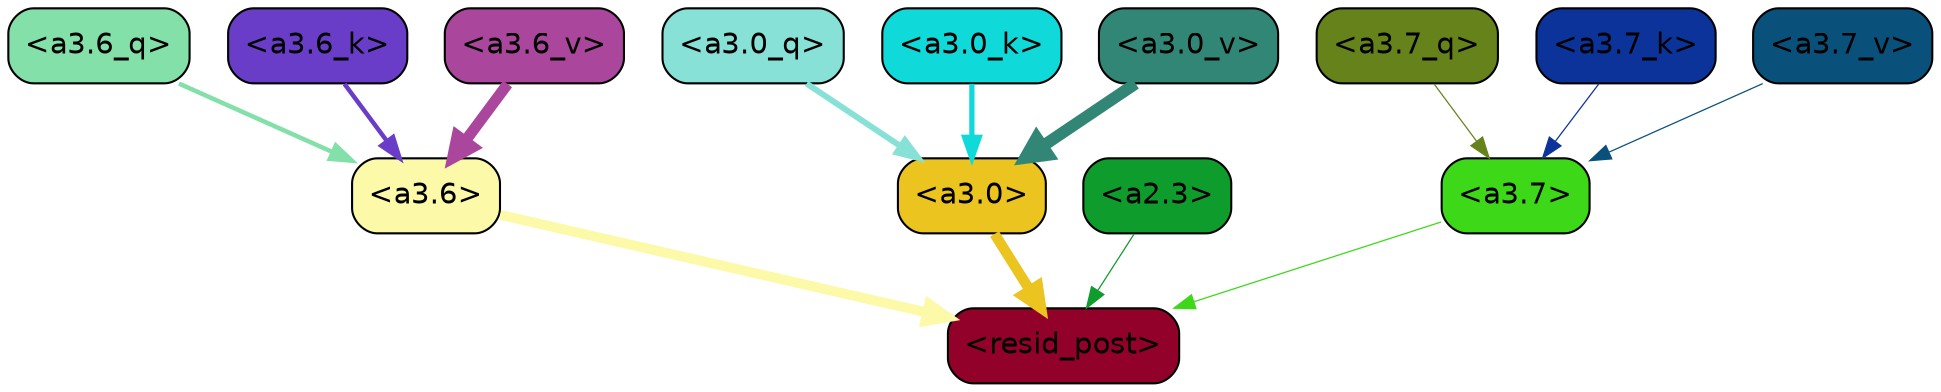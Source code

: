 strict digraph "" {
	graph [bgcolor=transparent,
		layout=dot,
		overlap=false,
		splines=true
	];
	"<a3.7>"	[color=black,
		fillcolor="#3dd817",
		fontname=Helvetica,
		shape=box,
		style="filled, rounded"];
	"<resid_post>"	[color=black,
		fillcolor="#91012a",
		fontname=Helvetica,
		shape=box,
		style="filled, rounded"];
	"<a3.7>" -> "<resid_post>"	[color="#3dd817",
		penwidth=0.6];
	"<a3.6>"	[color=black,
		fillcolor="#fcfaa8",
		fontname=Helvetica,
		shape=box,
		style="filled, rounded"];
	"<a3.6>" -> "<resid_post>"	[color="#fcfaa8",
		penwidth=4.749041676521301];
	"<a3.0>"	[color=black,
		fillcolor="#ebc41f",
		fontname=Helvetica,
		shape=box,
		style="filled, rounded"];
	"<a3.0>" -> "<resid_post>"	[color="#ebc41f",
		penwidth=5.004215121269226];
	"<a2.3>"	[color=black,
		fillcolor="#0e9c2d",
		fontname=Helvetica,
		shape=box,
		style="filled, rounded"];
	"<a2.3>" -> "<resid_post>"	[color="#0e9c2d",
		penwidth=0.6];
	"<a3.7_q>"	[color=black,
		fillcolor="#65831a",
		fontname=Helvetica,
		shape=box,
		style="filled, rounded"];
	"<a3.7_q>" -> "<a3.7>"	[color="#65831a",
		penwidth=0.6];
	"<a3.6_q>"	[color=black,
		fillcolor="#82e0a8",
		fontname=Helvetica,
		shape=box,
		style="filled, rounded"];
	"<a3.6_q>" -> "<a3.6>"	[color="#82e0a8",
		penwidth=2.160832464694977];
	"<a3.0_q>"	[color=black,
		fillcolor="#87e1d7",
		fontname=Helvetica,
		shape=box,
		style="filled, rounded"];
	"<a3.0_q>" -> "<a3.0>"	[color="#87e1d7",
		penwidth=2.870753765106201];
	"<a3.7_k>"	[color=black,
		fillcolor="#0c339a",
		fontname=Helvetica,
		shape=box,
		style="filled, rounded"];
	"<a3.7_k>" -> "<a3.7>"	[color="#0c339a",
		penwidth=0.6];
	"<a3.6_k>"	[color=black,
		fillcolor="#693dc7",
		fontname=Helvetica,
		shape=box,
		style="filled, rounded"];
	"<a3.6_k>" -> "<a3.6>"	[color="#693dc7",
		penwidth=2.13908451795578];
	"<a3.0_k>"	[color=black,
		fillcolor="#10d9da",
		fontname=Helvetica,
		shape=box,
		style="filled, rounded"];
	"<a3.0_k>" -> "<a3.0>"	[color="#10d9da",
		penwidth=2.520303964614868];
	"<a3.7_v>"	[color=black,
		fillcolor="#09517b",
		fontname=Helvetica,
		shape=box,
		style="filled, rounded"];
	"<a3.7_v>" -> "<a3.7>"	[color="#09517b",
		penwidth=0.6];
	"<a3.6_v>"	[color=black,
		fillcolor="#aa469c",
		fontname=Helvetica,
		shape=box,
		style="filled, rounded"];
	"<a3.6_v>" -> "<a3.6>"	[color="#aa469c",
		penwidth=5.297133803367615];
	"<a3.0_v>"	[color=black,
		fillcolor="#328676",
		fontname=Helvetica,
		shape=box,
		style="filled, rounded"];
	"<a3.0_v>" -> "<a3.0>"	[color="#328676",
		penwidth=5.680712580680847];
}
